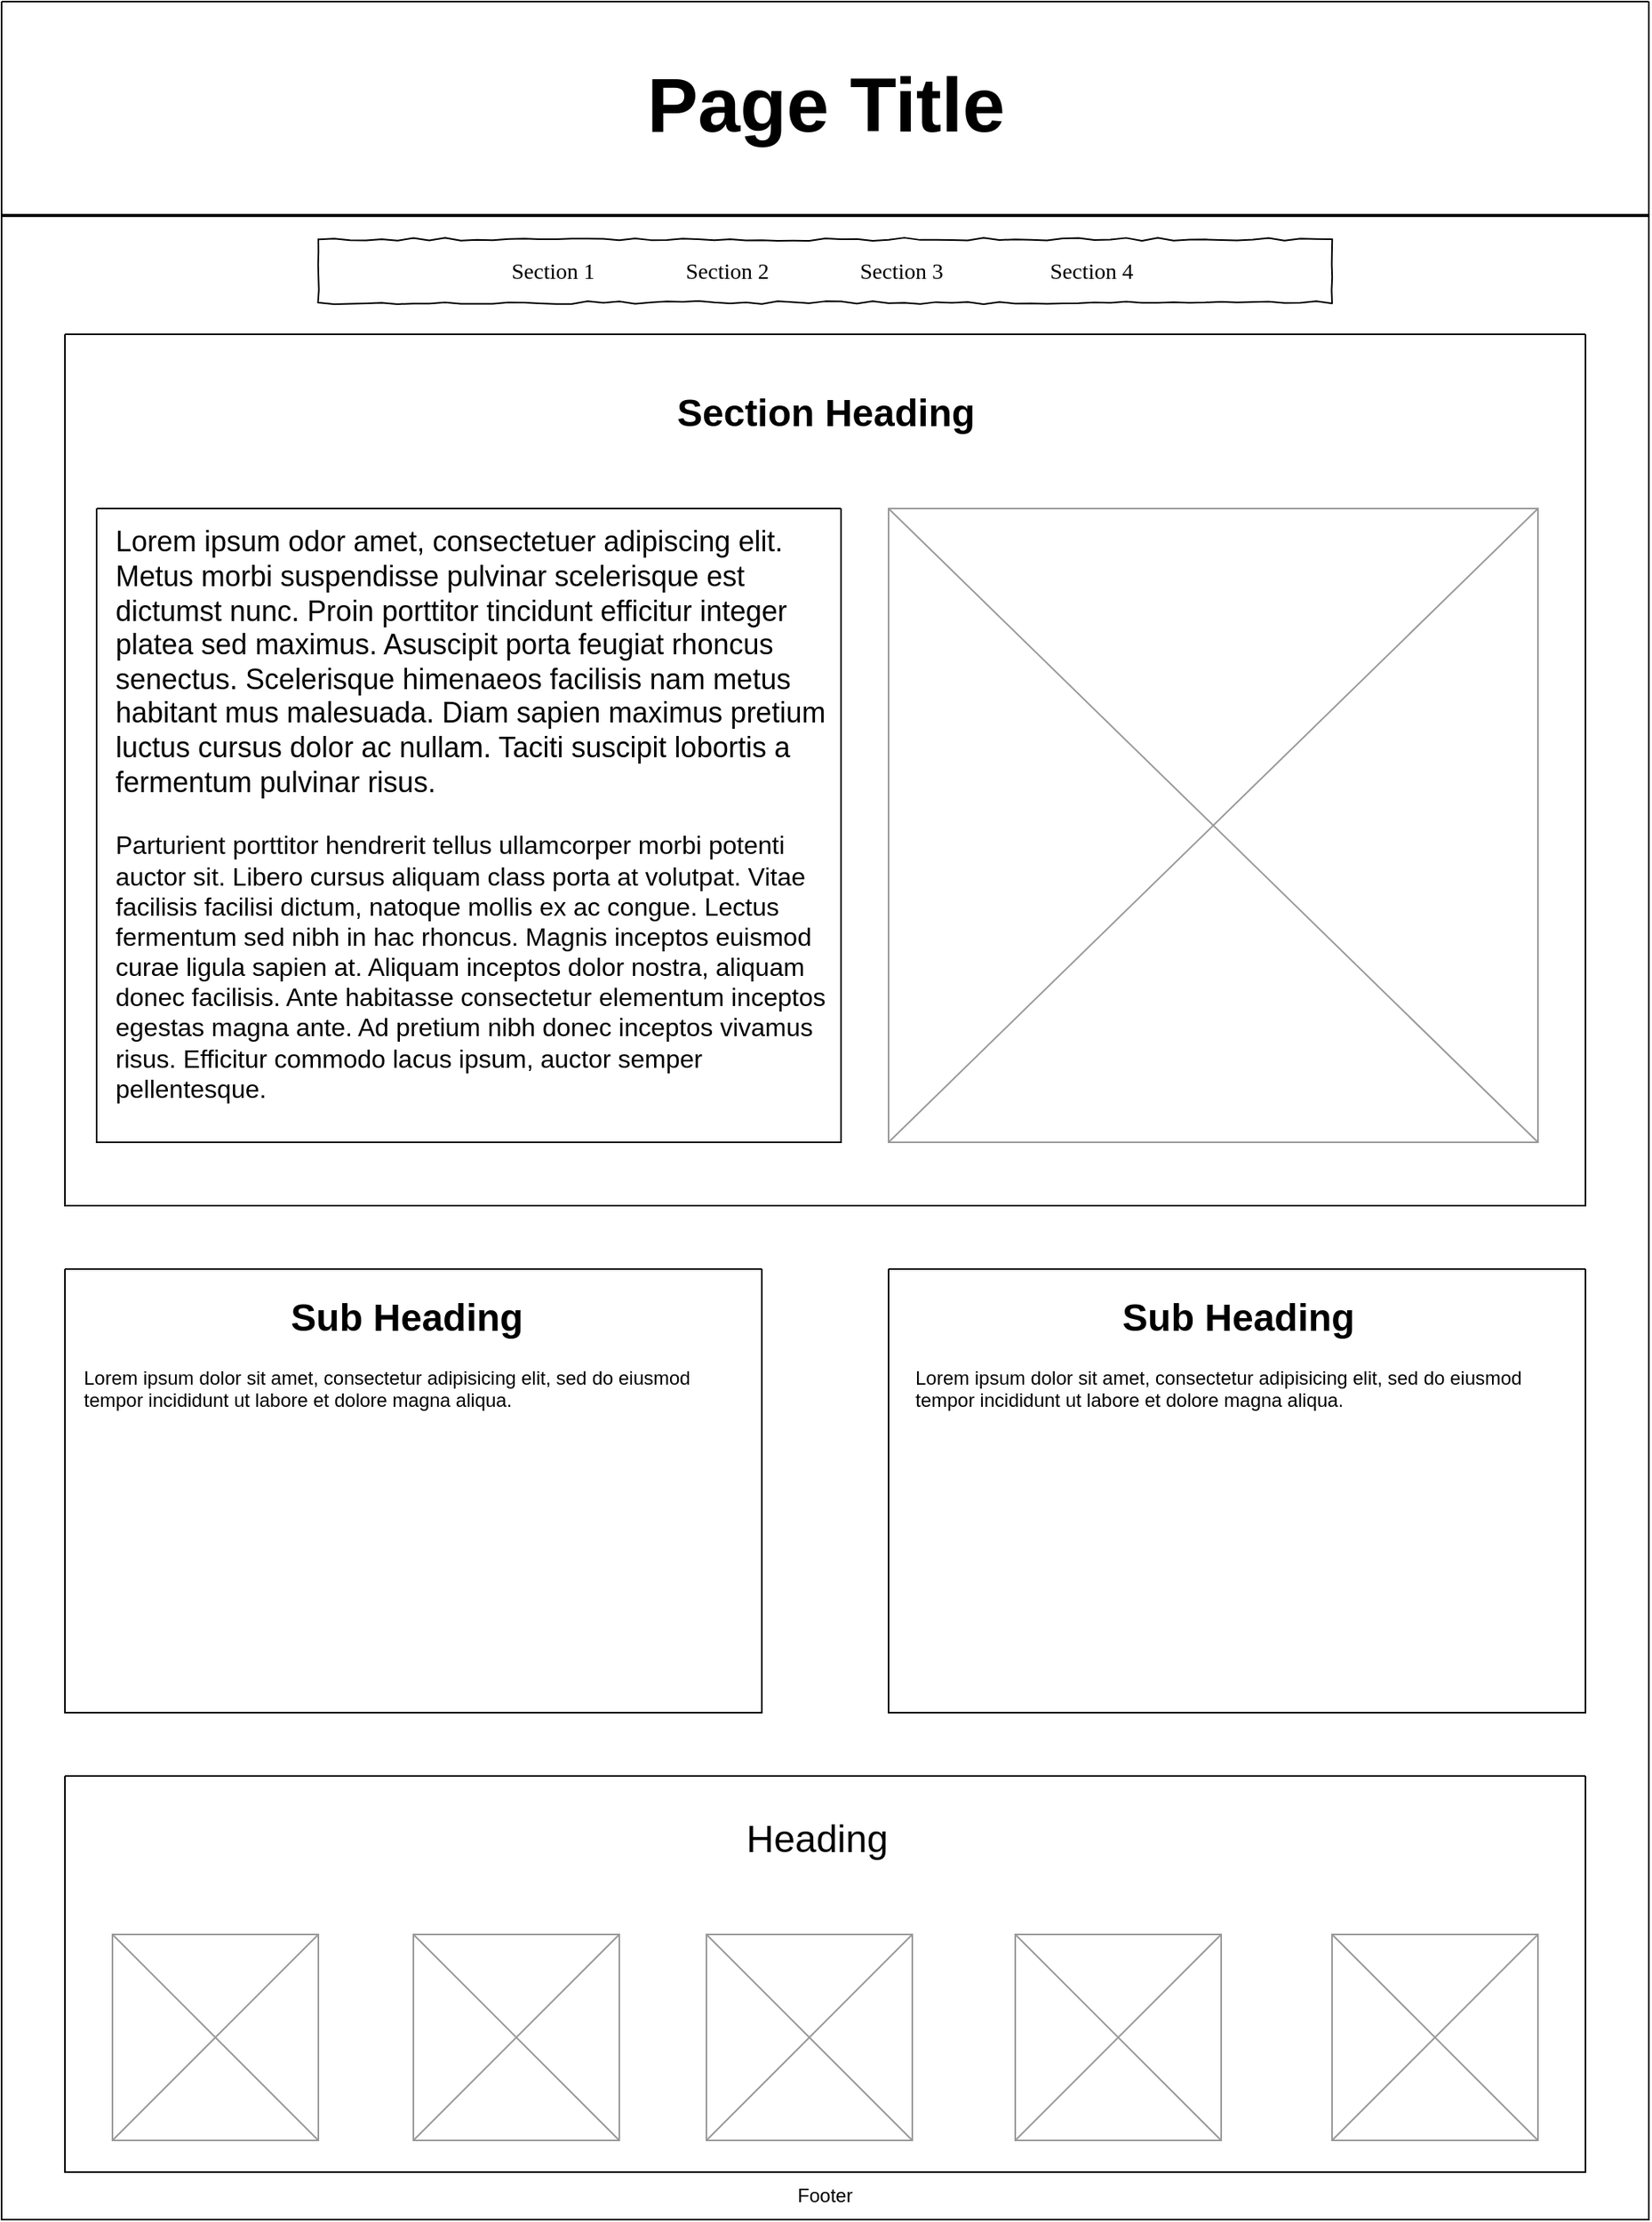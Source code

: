 <mxfile version="24.7.16">
  <diagram name="Page-1" id="03018318-947c-dd8e-b7a3-06fadd420f32">
    <mxGraphModel dx="1363" dy="841" grid="1" gridSize="10" guides="1" tooltips="1" connect="1" arrows="1" fold="1" page="1" pageScale="1" pageWidth="1100" pageHeight="850" background="none" math="0" shadow="0">
      <root>
        <mxCell id="0" />
        <mxCell id="1" parent="0" />
        <mxCell id="5dC_lr0R31Cq233npODX-8" value="" style="swimlane;startSize=0;" vertex="1" parent="1">
          <mxGeometry x="40" y="40" width="1040" height="1400" as="geometry" />
        </mxCell>
        <mxCell id="677b7b8949515195-10" value="" style="whiteSpace=wrap;html=1;rounded=0;shadow=0;labelBackgroundColor=none;strokeWidth=1;fillColor=none;fontFamily=Verdana;fontSize=12;align=center;comic=1;" parent="5dC_lr0R31Cq233npODX-8" vertex="1">
          <mxGeometry x="200" y="150" width="640" height="40" as="geometry" />
        </mxCell>
        <mxCell id="677b7b8949515195-11" value="Section 1" style="text;html=1;points=[];align=left;verticalAlign=top;spacingTop=-4;fontSize=14;fontFamily=Verdana" parent="5dC_lr0R31Cq233npODX-8" vertex="1">
          <mxGeometry x="320" y="160" width="60" height="20" as="geometry" />
        </mxCell>
        <mxCell id="677b7b8949515195-12" value="Section 2" style="text;html=1;points=[];align=left;verticalAlign=top;spacingTop=-4;fontSize=14;fontFamily=Verdana" parent="5dC_lr0R31Cq233npODX-8" vertex="1">
          <mxGeometry x="430" y="160" width="60" height="20" as="geometry" />
        </mxCell>
        <mxCell id="677b7b8949515195-13" value="Section 3" style="text;html=1;points=[];align=left;verticalAlign=top;spacingTop=-4;fontSize=14;fontFamily=Verdana" parent="5dC_lr0R31Cq233npODX-8" vertex="1">
          <mxGeometry x="540" y="160" width="80" height="20" as="geometry" />
        </mxCell>
        <mxCell id="677b7b8949515195-14" value="Section 4" style="text;html=1;points=[];align=left;verticalAlign=top;spacingTop=-4;fontSize=14;fontFamily=Verdana" parent="5dC_lr0R31Cq233npODX-8" vertex="1">
          <mxGeometry x="660" y="160" width="60" height="20" as="geometry" />
        </mxCell>
        <mxCell id="5dC_lr0R31Cq233npODX-5" value="" style="line;strokeWidth=2;html=1;" vertex="1" parent="5dC_lr0R31Cq233npODX-8">
          <mxGeometry y="130" width="1040" height="10" as="geometry" />
        </mxCell>
        <mxCell id="5dC_lr0R31Cq233npODX-12" value="Footer" style="text;html=1;align=center;verticalAlign=middle;whiteSpace=wrap;rounded=0;" vertex="1" parent="5dC_lr0R31Cq233npODX-8">
          <mxGeometry x="420" y="1370" width="200" height="30" as="geometry" />
        </mxCell>
        <mxCell id="5dC_lr0R31Cq233npODX-1" value="&lt;font style=&quot;font-size: 48px;&quot;&gt;Page Title&lt;/font&gt;" style="text;strokeColor=none;fillColor=none;html=1;fontSize=24;fontStyle=1;verticalAlign=middle;align=center;" vertex="1" parent="5dC_lr0R31Cq233npODX-8">
          <mxGeometry x="10" y="10" width="1020" height="110" as="geometry" />
        </mxCell>
        <mxCell id="5dC_lr0R31Cq233npODX-18" value="" style="swimlane;startSize=0;" vertex="1" parent="5dC_lr0R31Cq233npODX-8">
          <mxGeometry x="40" y="800" width="440" height="280" as="geometry" />
        </mxCell>
        <mxCell id="5dC_lr0R31Cq233npODX-20" value="&lt;h1 style=&quot;text-align: center; margin-top: 0px;&quot;&gt;Sub Heading&lt;/h1&gt;&lt;p&gt;Lorem ipsum dolor sit amet, consectetur adipisicing elit, sed do eiusmod tempor incididunt ut labore et dolore magna aliqua.&lt;/p&gt;" style="text;html=1;whiteSpace=wrap;overflow=hidden;rounded=0;" vertex="1" parent="5dC_lr0R31Cq233npODX-18">
          <mxGeometry x="10" y="10" width="410" height="260" as="geometry" />
        </mxCell>
        <mxCell id="5dC_lr0R31Cq233npODX-19" value="" style="swimlane;startSize=0;" vertex="1" parent="5dC_lr0R31Cq233npODX-8">
          <mxGeometry x="560" y="800" width="440" height="280" as="geometry" />
        </mxCell>
        <mxCell id="5dC_lr0R31Cq233npODX-21" value="&lt;h1 style=&quot;text-align: center; margin-top: 0px;&quot;&gt;Sub Heading&lt;/h1&gt;&lt;p&gt;Lorem ipsum dolor sit amet, consectetur adipisicing elit, sed do eiusmod tempor incididunt ut labore et dolore magna aliqua.&lt;/p&gt;" style="text;html=1;whiteSpace=wrap;overflow=hidden;rounded=0;" vertex="1" parent="5dC_lr0R31Cq233npODX-19">
          <mxGeometry x="15" y="10" width="410" height="260" as="geometry" />
        </mxCell>
        <mxCell id="5dC_lr0R31Cq233npODX-22" value="" style="swimlane;startSize=0;" vertex="1" parent="5dC_lr0R31Cq233npODX-8">
          <mxGeometry x="40" y="1120" width="960" height="250" as="geometry" />
        </mxCell>
        <mxCell id="5dC_lr0R31Cq233npODX-23" value="" style="verticalLabelPosition=bottom;shadow=0;dashed=0;align=center;html=1;verticalAlign=top;strokeWidth=1;shape=mxgraph.mockup.graphics.simpleIcon;strokeColor=#999999;" vertex="1" parent="5dC_lr0R31Cq233npODX-22">
          <mxGeometry x="30" y="100" width="130" height="130" as="geometry" />
        </mxCell>
        <mxCell id="5dC_lr0R31Cq233npODX-27" value="" style="verticalLabelPosition=bottom;shadow=0;dashed=0;align=center;html=1;verticalAlign=top;strokeWidth=1;shape=mxgraph.mockup.graphics.simpleIcon;strokeColor=#999999;" vertex="1" parent="5dC_lr0R31Cq233npODX-22">
          <mxGeometry x="220" y="100" width="130" height="130" as="geometry" />
        </mxCell>
        <mxCell id="5dC_lr0R31Cq233npODX-28" value="" style="verticalLabelPosition=bottom;shadow=0;dashed=0;align=center;html=1;verticalAlign=top;strokeWidth=1;shape=mxgraph.mockup.graphics.simpleIcon;strokeColor=#999999;" vertex="1" parent="5dC_lr0R31Cq233npODX-22">
          <mxGeometry x="405" y="100" width="130" height="130" as="geometry" />
        </mxCell>
        <mxCell id="5dC_lr0R31Cq233npODX-29" value="" style="verticalLabelPosition=bottom;shadow=0;dashed=0;align=center;html=1;verticalAlign=top;strokeWidth=1;shape=mxgraph.mockup.graphics.simpleIcon;strokeColor=#999999;" vertex="1" parent="5dC_lr0R31Cq233npODX-22">
          <mxGeometry x="600" y="100" width="130" height="130" as="geometry" />
        </mxCell>
        <mxCell id="5dC_lr0R31Cq233npODX-30" value="" style="verticalLabelPosition=bottom;shadow=0;dashed=0;align=center;html=1;verticalAlign=top;strokeWidth=1;shape=mxgraph.mockup.graphics.simpleIcon;strokeColor=#999999;" vertex="1" parent="5dC_lr0R31Cq233npODX-22">
          <mxGeometry x="800" y="100" width="130" height="130" as="geometry" />
        </mxCell>
        <mxCell id="5dC_lr0R31Cq233npODX-31" value="&lt;font style=&quot;font-size: 24px;&quot;&gt;Heading&lt;/font&gt;" style="text;html=1;align=center;verticalAlign=middle;whiteSpace=wrap;rounded=0;" vertex="1" parent="5dC_lr0R31Cq233npODX-22">
          <mxGeometry x="30" y="20" width="890" height="40" as="geometry" />
        </mxCell>
        <mxCell id="5dC_lr0R31Cq233npODX-10" value="" style="swimlane;startSize=0;" vertex="1" parent="1">
          <mxGeometry x="80" y="250" width="960" height="550" as="geometry" />
        </mxCell>
        <mxCell id="5dC_lr0R31Cq233npODX-13" value="" style="verticalLabelPosition=bottom;shadow=0;dashed=0;align=center;html=1;verticalAlign=top;strokeWidth=1;shape=mxgraph.mockup.graphics.simpleIcon;strokeColor=#999999;" vertex="1" parent="5dC_lr0R31Cq233npODX-10">
          <mxGeometry x="520" y="110" width="410" height="400" as="geometry" />
        </mxCell>
        <mxCell id="5dC_lr0R31Cq233npODX-14" value="Section Heading" style="text;strokeColor=none;fillColor=none;html=1;fontSize=24;fontStyle=1;verticalAlign=middle;align=center;" vertex="1" parent="5dC_lr0R31Cq233npODX-10">
          <mxGeometry x="200" y="30" width="560" height="40" as="geometry" />
        </mxCell>
        <mxCell id="5dC_lr0R31Cq233npODX-15" value="" style="swimlane;startSize=0;" vertex="1" parent="5dC_lr0R31Cq233npODX-10">
          <mxGeometry x="20" y="110" width="470" height="400" as="geometry">
            <mxRectangle x="20" y="110" width="50" height="40" as="alternateBounds" />
          </mxGeometry>
        </mxCell>
        <mxCell id="5dC_lr0R31Cq233npODX-16" value="&lt;div&gt;&lt;font style=&quot;font-size: 18px;&quot;&gt;Lorem ipsum odor amet, consectetuer adipiscing elit. Metus morbi suspendisse pulvinar scelerisque est dictumst nunc. Proin porttitor tincidunt efficitur integer platea sed maximus. Asuscipit porta feugiat rhoncus senectus. Scelerisque himenaeos facilisis nam metus habitant mus malesuada. Diam sapien maximus pretium luctus cursus dolor ac nullam. Taciti suscipit lobortis a fermentum pulvinar risus.&lt;/font&gt;&lt;/div&gt;&lt;div&gt;&lt;font size=&quot;3&quot;&gt;&lt;br&gt;&lt;/font&gt;&lt;/div&gt;&lt;div&gt;&lt;font size=&quot;3&quot;&gt;Parturient porttitor hendrerit tellus ullamcorper morbi potenti auctor sit. Libero cursus aliquam class porta at volutpat. Vitae facilisis facilisi dictum, natoque mollis ex ac congue. Lectus fermentum sed nibh in hac rhoncus. Magnis inceptos euismod curae ligula sapien at. Aliquam inceptos dolor nostra, aliquam donec facilisis. Ante habitasse consectetur elementum inceptos egestas magna ante. Ad pretium nibh donec inceptos vivamus risus. Efficitur commodo lacus ipsum, auctor semper pellentesque.&lt;/font&gt;&lt;/div&gt;&lt;div&gt;&lt;font size=&quot;3&quot;&gt;&lt;br&gt;&lt;/font&gt;&lt;/div&gt;&lt;div&gt;&lt;br&gt;&lt;/div&gt;" style="text;html=1;align=left;verticalAlign=middle;whiteSpace=wrap;rounded=0;" vertex="1" parent="5dC_lr0R31Cq233npODX-15">
          <mxGeometry x="10" y="30" width="460" height="360" as="geometry" />
        </mxCell>
      </root>
    </mxGraphModel>
  </diagram>
</mxfile>
